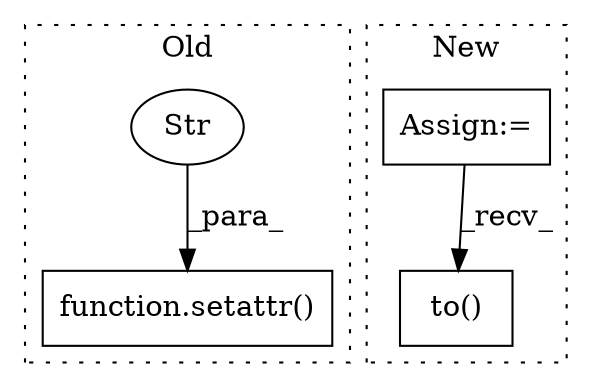 digraph G {
subgraph cluster0 {
1 [label="function.setattr()" a="75" s="1377,1418" l="8,1" shape="box"];
3 [label="Str" a="66" s="1393" l="12" shape="ellipse"];
label = "Old";
style="dotted";
}
subgraph cluster1 {
2 [label="to()" a="75" s="1011,1046" l="15,1" shape="box"];
4 [label="Assign:=" a="68" s="857" l="3" shape="box"];
label = "New";
style="dotted";
}
3 -> 1 [label="_para_"];
4 -> 2 [label="_recv_"];
}